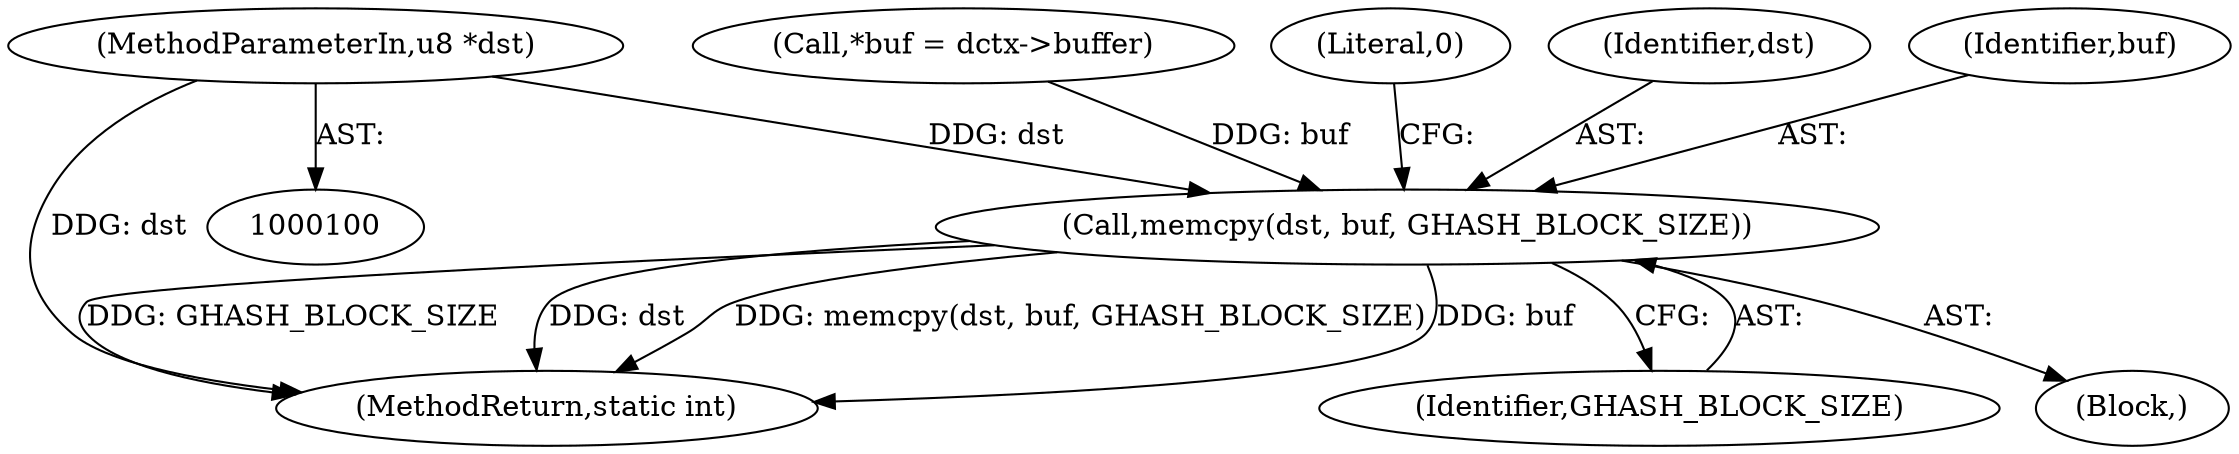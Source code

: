 digraph "0_linux_7ed47b7d142ec99ad6880bbbec51e9f12b3af74c@pointer" {
"1000102" [label="(MethodParameterIn,u8 *dst)"];
"1000133" [label="(Call,memcpy(dst, buf, GHASH_BLOCK_SIZE))"];
"1000117" [label="(Call,*buf = dctx->buffer)"];
"1000102" [label="(MethodParameterIn,u8 *dst)"];
"1000138" [label="(Literal,0)"];
"1000103" [label="(Block,)"];
"1000133" [label="(Call,memcpy(dst, buf, GHASH_BLOCK_SIZE))"];
"1000134" [label="(Identifier,dst)"];
"1000139" [label="(MethodReturn,static int)"];
"1000136" [label="(Identifier,GHASH_BLOCK_SIZE)"];
"1000135" [label="(Identifier,buf)"];
"1000102" -> "1000100"  [label="AST: "];
"1000102" -> "1000139"  [label="DDG: dst"];
"1000102" -> "1000133"  [label="DDG: dst"];
"1000133" -> "1000103"  [label="AST: "];
"1000133" -> "1000136"  [label="CFG: "];
"1000134" -> "1000133"  [label="AST: "];
"1000135" -> "1000133"  [label="AST: "];
"1000136" -> "1000133"  [label="AST: "];
"1000138" -> "1000133"  [label="CFG: "];
"1000133" -> "1000139"  [label="DDG: GHASH_BLOCK_SIZE"];
"1000133" -> "1000139"  [label="DDG: dst"];
"1000133" -> "1000139"  [label="DDG: memcpy(dst, buf, GHASH_BLOCK_SIZE)"];
"1000133" -> "1000139"  [label="DDG: buf"];
"1000117" -> "1000133"  [label="DDG: buf"];
}
